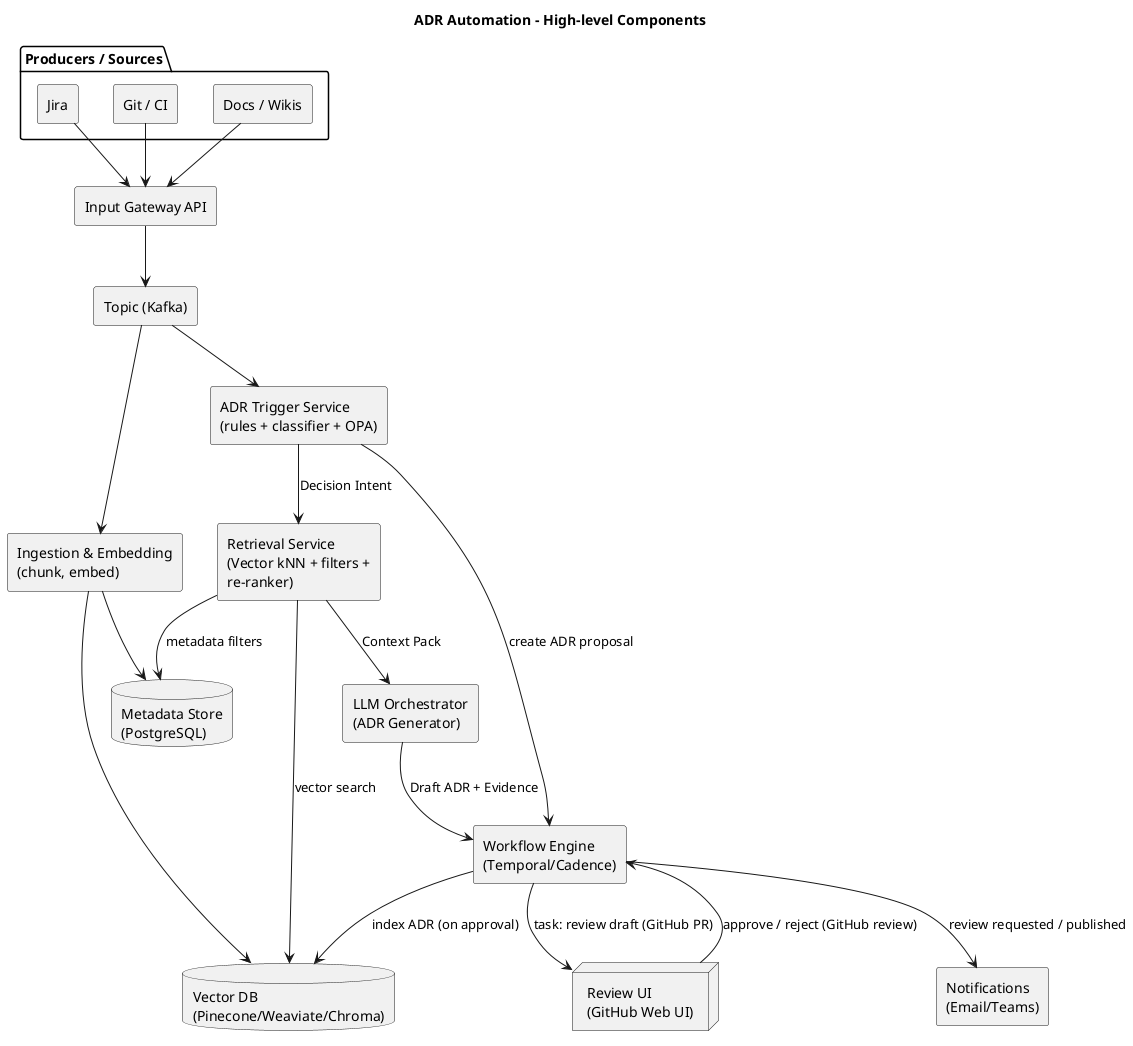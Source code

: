 @startuml
skinparam componentStyle rectangle
skinparam wrapWidth 200
title ADR Automation – High-level Components

package "Producers / Sources" {
  [Jira] as JIRA
  [Git / CI] as GIT
  [Docs / Wikis] as DOCS
}

component "Input Gateway API" as GATEWAY
component "Topic (Kafka)" as BUS
component "Ingestion & Embedding\n(chunk, embed)" as INGEST
database "Vector DB\n(Pinecone/Weaviate/Chroma)" as VDB
database "Metadata Store\n(PostgreSQL)" as SQL
component "ADR Trigger Service\n(rules + classifier + OPA)" as TRIGGER
component "Retrieval Service\n(Vector kNN + filters + re-ranker)" as RETR
component "LLM Orchestrator\n(ADR Generator)" as LLM
component "Workflow Engine\n(Temporal/Cadence)" as WF
node "Review UI\n(GitHub Web UI)" as REVIEW_UI
component "Notifications\n(Email/Teams)" as NOTIF

JIRA --> GATEWAY
GIT --> GATEWAY
DOCS --> GATEWAY

GATEWAY --> BUS
BUS --> INGEST
INGEST --> VDB
INGEST --> SQL

' Triggers on events or labels
BUS --> TRIGGER
TRIGGER --> WF : create ADR proposal

' Retrieval and generation path
TRIGGER --> RETR : Decision Intent
RETR --> VDB : vector search
RETR --> SQL : metadata filters
RETR --> LLM : Context Pack

LLM --> WF : Draft ADR + Evidence

' Human-in-the-loop
WF --> REVIEW_UI : task: review draft (GitHub PR)
REVIEW_UI --> WF : approve / reject (GitHub review)
WF --> VDB : index ADR (on approval)

' Notifications
WF --> NOTIF : review requested / published
@enduml